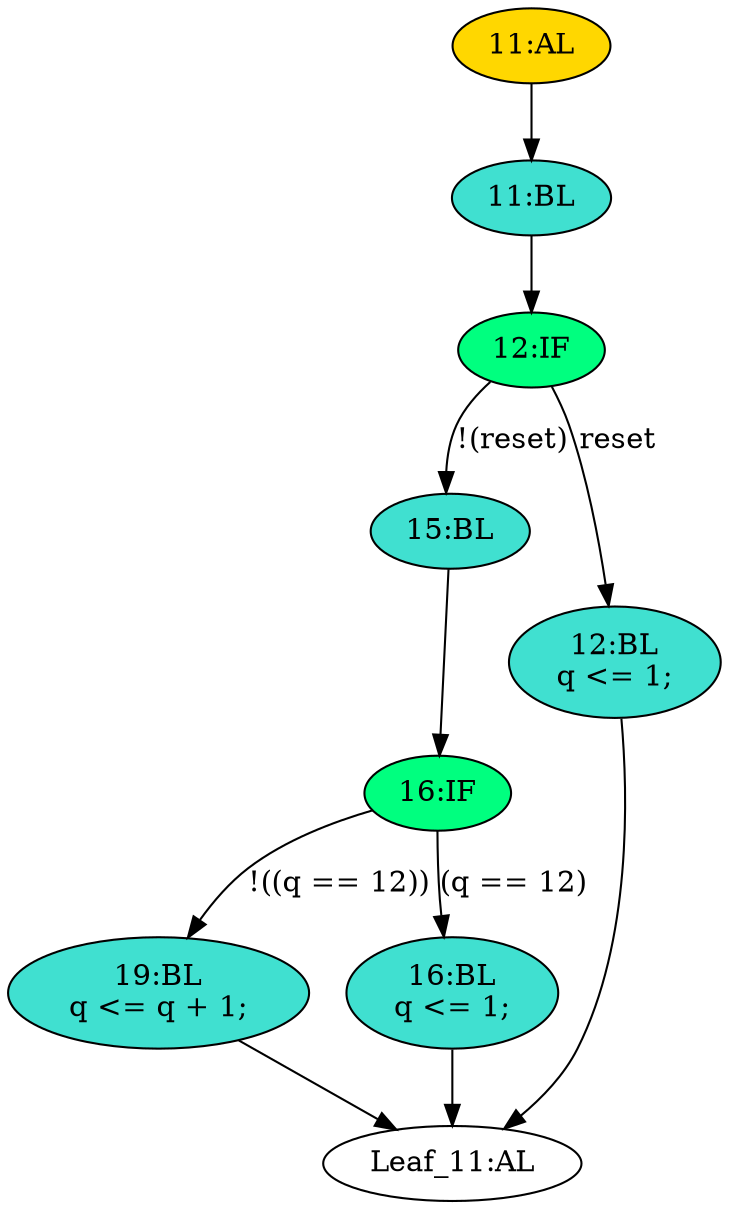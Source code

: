 strict digraph "" {
	node [label="\N"];
	"16:IF"	[ast="<pyverilog.vparser.ast.IfStatement object at 0x7f3853397510>",
		fillcolor=springgreen,
		label="16:IF",
		statements="[]",
		style=filled,
		typ=IfStatement];
	"19:BL"	[ast="<pyverilog.vparser.ast.Block object at 0x7f3853397650>",
		fillcolor=turquoise,
		label="19:BL
q <= q + 1;",
		statements="[<pyverilog.vparser.ast.NonblockingSubstitution object at 0x7f3853397690>]",
		style=filled,
		typ=Block];
	"16:IF" -> "19:BL"	[cond="['q']",
		label="!((q == 12))",
		lineno=16];
	"16:BL"	[ast="<pyverilog.vparser.ast.Block object at 0x7f38533978d0>",
		fillcolor=turquoise,
		label="16:BL
q <= 1;",
		statements="[<pyverilog.vparser.ast.NonblockingSubstitution object at 0x7f3853397910>]",
		style=filled,
		typ=Block];
	"16:IF" -> "16:BL"	[cond="['q']",
		label="(q == 12)",
		lineno=16];
	"Leaf_11:AL"	[def_var="['q']",
		label="Leaf_11:AL"];
	"19:BL" -> "Leaf_11:AL"	[cond="[]",
		lineno=None];
	"12:IF"	[ast="<pyverilog.vparser.ast.IfStatement object at 0x7f3853397b10>",
		fillcolor=springgreen,
		label="12:IF",
		statements="[]",
		style=filled,
		typ=IfStatement];
	"15:BL"	[ast="<pyverilog.vparser.ast.Block object at 0x7f3853397b50>",
		fillcolor=turquoise,
		label="15:BL",
		statements="[]",
		style=filled,
		typ=Block];
	"12:IF" -> "15:BL"	[cond="['reset']",
		label="!(reset)",
		lineno=12];
	"12:BL"	[ast="<pyverilog.vparser.ast.Block object at 0x7f3853397bd0>",
		fillcolor=turquoise,
		label="12:BL
q <= 1;",
		statements="[<pyverilog.vparser.ast.NonblockingSubstitution object at 0x7f3853397c10>]",
		style=filled,
		typ=Block];
	"12:IF" -> "12:BL"	[cond="['reset']",
		label=reset,
		lineno=12];
	"15:BL" -> "16:IF"	[cond="[]",
		lineno=None];
	"11:BL"	[ast="<pyverilog.vparser.ast.Block object at 0x7f3853397dd0>",
		fillcolor=turquoise,
		label="11:BL",
		statements="[]",
		style=filled,
		typ=Block];
	"11:BL" -> "12:IF"	[cond="[]",
		lineno=None];
	"12:BL" -> "Leaf_11:AL"	[cond="[]",
		lineno=None];
	"11:AL"	[ast="<pyverilog.vparser.ast.Always object at 0x7f3853397e90>",
		clk_sens=True,
		fillcolor=gold,
		label="11:AL",
		sens="['clk', 'reset']",
		statements="[]",
		style=filled,
		typ=Always,
		use_var="['q', 'reset']"];
	"11:AL" -> "11:BL"	[cond="[]",
		lineno=None];
	"16:BL" -> "Leaf_11:AL"	[cond="[]",
		lineno=None];
}
